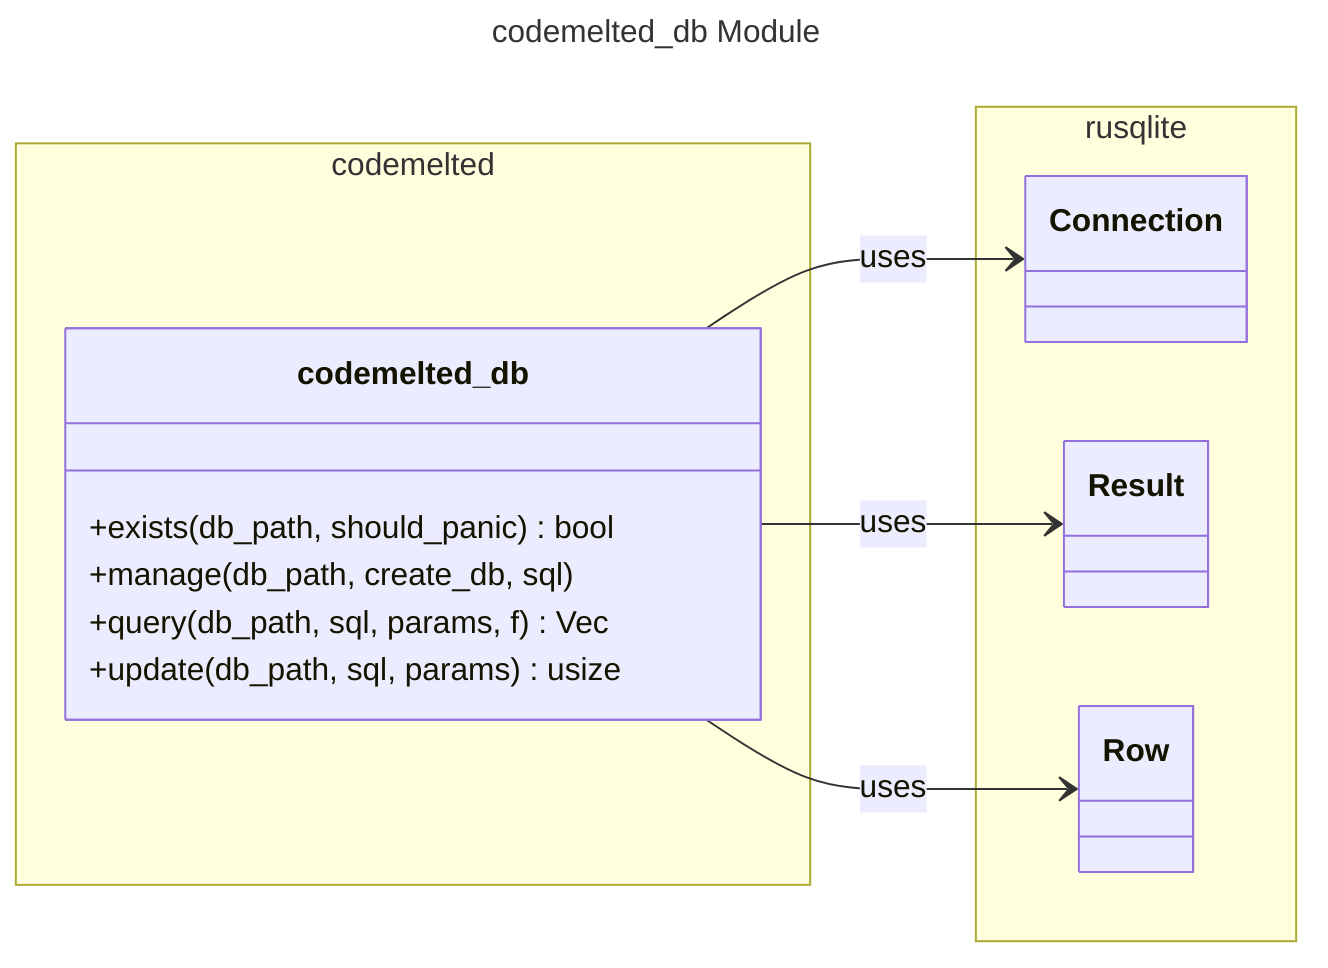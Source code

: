 ---
title: codemelted_db Module
---
classDiagram
  direction LR
  namespace codemelted {
    class codemelted_db {
      +exists(db_path, should_panic) bool
      +manage(db_path, create_db, sql)
      +query(db_path, sql, params, f) Vec
      +update(db_path, sql, params) usize
    }
  }
  namespace rusqlite {
    class Connection
    class Result
    class Row
  }
  codemelted_db --> Connection : uses
  codemelted_db --> Result : uses
  codemelted_db --> Row : uses